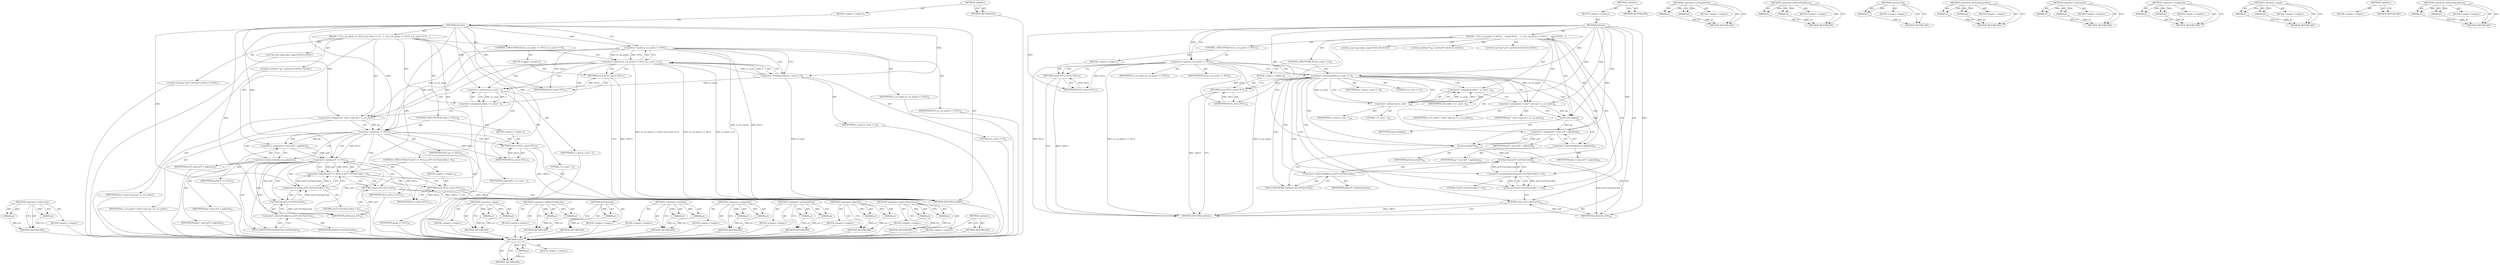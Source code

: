 digraph "&lt;operator&gt;.indirectIndexAccess" {
vulnerable_98 [label=<(METHOD,assert)>];
vulnerable_99 [label=<(PARAM,p1)>];
vulnerable_100 [label=<(BLOCK,&lt;empty&gt;,&lt;empty&gt;)>];
vulnerable_101 [label=<(METHOD_RETURN,ANY)>];
vulnerable_6 [label=<(METHOD,&lt;global&gt;)<SUB>1</SUB>>];
vulnerable_7 [label=<(BLOCK,&lt;empty&gt;,&lt;empty&gt;)<SUB>1</SUB>>];
vulnerable_8 [label=<(METHOD,GetLast)<SUB>1</SUB>>];
vulnerable_9 [label=<(BLOCK,{
  if (m_cue_points == NULL)
     return NULL;...,{
  if (m_cue_points == NULL)
     return NULL;...)<SUB>1</SUB>>];
vulnerable_10 [label=<(CONTROL_STRUCTURE,IF,if (m_cue_points == NULL))<SUB>2</SUB>>];
vulnerable_11 [label=<(&lt;operator&gt;.equals,m_cue_points == NULL)<SUB>2</SUB>>];
vulnerable_12 [label=<(IDENTIFIER,m_cue_points,m_cue_points == NULL)<SUB>2</SUB>>];
vulnerable_13 [label=<(IDENTIFIER,NULL,m_cue_points == NULL)<SUB>2</SUB>>];
vulnerable_14 [label=<(BLOCK,&lt;empty&gt;,&lt;empty&gt;)<SUB>3</SUB>>];
vulnerable_15 [label=<(RETURN,return NULL;,return NULL;)<SUB>3</SUB>>];
vulnerable_16 [label=<(IDENTIFIER,NULL,return NULL;)<SUB>3</SUB>>];
vulnerable_17 [label=<(CONTROL_STRUCTURE,IF,if (m_count &lt;= 0))<SUB>5</SUB>>];
vulnerable_18 [label=<(&lt;operator&gt;.lessEqualsThan,m_count &lt;= 0)<SUB>5</SUB>>];
vulnerable_19 [label=<(IDENTIFIER,m_count,m_count &lt;= 0)<SUB>5</SUB>>];
vulnerable_20 [label=<(LITERAL,0,m_count &lt;= 0)<SUB>5</SUB>>];
vulnerable_21 [label=<(BLOCK,&lt;empty&gt;,&lt;empty&gt;)<SUB>6</SUB>>];
vulnerable_22 [label=<(RETURN,return NULL;,return NULL;)<SUB>6</SUB>>];
vulnerable_23 [label=<(IDENTIFIER,NULL,return NULL;)<SUB>6</SUB>>];
vulnerable_24 [label="<(LOCAL,const long index: long)<SUB>20</SUB>>"];
vulnerable_25 [label=<(&lt;operator&gt;.assignment,index = m_count - 1)<SUB>20</SUB>>];
vulnerable_26 [label=<(IDENTIFIER,index,index = m_count - 1)<SUB>20</SUB>>];
vulnerable_27 [label=<(&lt;operator&gt;.subtraction,m_count - 1)<SUB>20</SUB>>];
vulnerable_28 [label=<(IDENTIFIER,m_count,m_count - 1)<SUB>20</SUB>>];
vulnerable_29 [label=<(LITERAL,1,m_count - 1)<SUB>20</SUB>>];
vulnerable_30 [label="<(LOCAL,CuePoint** pp: CuePoint**)<SUB>22</SUB>>"];
vulnerable_31 [label=<(&lt;operator&gt;.assignment,* const* const pp = m_cue_points)<SUB>22</SUB>>];
vulnerable_32 [label=<(IDENTIFIER,pp,* const* const pp = m_cue_points)<SUB>22</SUB>>];
vulnerable_33 [label=<(IDENTIFIER,m_cue_points,* const* const pp = m_cue_points)<SUB>22</SUB>>];
vulnerable_34 [label=<(assert,assert(pp))<SUB>23</SUB>>];
vulnerable_35 [label=<(IDENTIFIER,pp,assert(pp))<SUB>23</SUB>>];
vulnerable_36 [label="<(LOCAL,CuePoint* pCP: CuePoint*)<SUB>25</SUB>>"];
vulnerable_37 [label=<(&lt;operator&gt;.assignment,* const pCP = pp[index])<SUB>25</SUB>>];
vulnerable_38 [label=<(IDENTIFIER,pCP,* const pCP = pp[index])<SUB>25</SUB>>];
vulnerable_39 [label=<(&lt;operator&gt;.indirectIndexAccess,pp[index])<SUB>25</SUB>>];
vulnerable_40 [label=<(IDENTIFIER,pp,* const pCP = pp[index])<SUB>25</SUB>>];
vulnerable_41 [label=<(IDENTIFIER,index,* const pCP = pp[index])<SUB>25</SUB>>];
vulnerable_42 [label=<(assert,assert(pCP))<SUB>26</SUB>>];
vulnerable_43 [label=<(IDENTIFIER,pCP,assert(pCP))<SUB>26</SUB>>];
vulnerable_44 [label=<(assert,assert(pCP-&gt;GetTimeCode() &gt;= 0))<SUB>27</SUB>>];
vulnerable_45 [label=<(&lt;operator&gt;.greaterEqualsThan,pCP-&gt;GetTimeCode() &gt;= 0)<SUB>27</SUB>>];
vulnerable_46 [label=<(GetTimeCode,pCP-&gt;GetTimeCode())<SUB>27</SUB>>];
vulnerable_47 [label=<(&lt;operator&gt;.indirectFieldAccess,pCP-&gt;GetTimeCode)<SUB>27</SUB>>];
vulnerable_48 [label=<(IDENTIFIER,pCP,pCP-&gt;GetTimeCode())<SUB>27</SUB>>];
vulnerable_49 [label=<(FIELD_IDENTIFIER,GetTimeCode,GetTimeCode)<SUB>27</SUB>>];
vulnerable_50 [label=<(LITERAL,0,pCP-&gt;GetTimeCode() &gt;= 0)<SUB>27</SUB>>];
vulnerable_51 [label=<(RETURN,return pCP;,return pCP;)<SUB>30</SUB>>];
vulnerable_52 [label=<(IDENTIFIER,pCP,return pCP;)<SUB>30</SUB>>];
vulnerable_53 [label=<(METHOD_RETURN,CuePoint)<SUB>1</SUB>>];
vulnerable_55 [label=<(METHOD_RETURN,ANY)<SUB>1</SUB>>];
vulnerable_83 [label=<(METHOD,&lt;operator&gt;.lessEqualsThan)>];
vulnerable_84 [label=<(PARAM,p1)>];
vulnerable_85 [label=<(PARAM,p2)>];
vulnerable_86 [label=<(BLOCK,&lt;empty&gt;,&lt;empty&gt;)>];
vulnerable_87 [label=<(METHOD_RETURN,ANY)>];
vulnerable_116 [label=<(METHOD,&lt;operator&gt;.indirectFieldAccess)>];
vulnerable_117 [label=<(PARAM,p1)>];
vulnerable_118 [label=<(PARAM,p2)>];
vulnerable_119 [label=<(BLOCK,&lt;empty&gt;,&lt;empty&gt;)>];
vulnerable_120 [label=<(METHOD_RETURN,ANY)>];
vulnerable_112 [label=<(METHOD,GetTimeCode)>];
vulnerable_113 [label=<(PARAM,p1)>];
vulnerable_114 [label=<(BLOCK,&lt;empty&gt;,&lt;empty&gt;)>];
vulnerable_115 [label=<(METHOD_RETURN,ANY)>];
vulnerable_107 [label=<(METHOD,&lt;operator&gt;.greaterEqualsThan)>];
vulnerable_108 [label=<(PARAM,p1)>];
vulnerable_109 [label=<(PARAM,p2)>];
vulnerable_110 [label=<(BLOCK,&lt;empty&gt;,&lt;empty&gt;)>];
vulnerable_111 [label=<(METHOD_RETURN,ANY)>];
vulnerable_93 [label=<(METHOD,&lt;operator&gt;.subtraction)>];
vulnerable_94 [label=<(PARAM,p1)>];
vulnerable_95 [label=<(PARAM,p2)>];
vulnerable_96 [label=<(BLOCK,&lt;empty&gt;,&lt;empty&gt;)>];
vulnerable_97 [label=<(METHOD_RETURN,ANY)>];
vulnerable_88 [label=<(METHOD,&lt;operator&gt;.assignment)>];
vulnerable_89 [label=<(PARAM,p1)>];
vulnerable_90 [label=<(PARAM,p2)>];
vulnerable_91 [label=<(BLOCK,&lt;empty&gt;,&lt;empty&gt;)>];
vulnerable_92 [label=<(METHOD_RETURN,ANY)>];
vulnerable_78 [label=<(METHOD,&lt;operator&gt;.equals)>];
vulnerable_79 [label=<(PARAM,p1)>];
vulnerable_80 [label=<(PARAM,p2)>];
vulnerable_81 [label=<(BLOCK,&lt;empty&gt;,&lt;empty&gt;)>];
vulnerable_82 [label=<(METHOD_RETURN,ANY)>];
vulnerable_72 [label=<(METHOD,&lt;global&gt;)<SUB>1</SUB>>];
vulnerable_73 [label=<(BLOCK,&lt;empty&gt;,&lt;empty&gt;)>];
vulnerable_74 [label=<(METHOD_RETURN,ANY)>];
vulnerable_102 [label=<(METHOD,&lt;operator&gt;.indirectIndexAccess)>];
vulnerable_103 [label=<(PARAM,p1)>];
vulnerable_104 [label=<(PARAM,p2)>];
vulnerable_105 [label=<(BLOCK,&lt;empty&gt;,&lt;empty&gt;)>];
vulnerable_106 [label=<(METHOD_RETURN,ANY)>];
fixed_105 [label=<(METHOD,&lt;operator&gt;.subtraction)>];
fixed_106 [label=<(PARAM,p1)>];
fixed_107 [label=<(PARAM,p2)>];
fixed_108 [label=<(BLOCK,&lt;empty&gt;,&lt;empty&gt;)>];
fixed_109 [label=<(METHOD_RETURN,ANY)>];
fixed_6 [label=<(METHOD,&lt;global&gt;)<SUB>1</SUB>>];
fixed_7 [label=<(BLOCK,&lt;empty&gt;,&lt;empty&gt;)<SUB>1</SUB>>];
fixed_8 [label=<(METHOD,GetLast)<SUB>1</SUB>>];
fixed_9 [label=<(BLOCK,{
  if (m_cue_points == NULL || m_count &lt;= 0)
 ...,{
  if (m_cue_points == NULL || m_count &lt;= 0)
 ...)<SUB>1</SUB>>];
fixed_10 [label=<(CONTROL_STRUCTURE,IF,if (m_cue_points == NULL || m_count &lt;= 0))<SUB>2</SUB>>];
fixed_11 [label=<(&lt;operator&gt;.logicalOr,m_cue_points == NULL || m_count &lt;= 0)<SUB>2</SUB>>];
fixed_12 [label=<(&lt;operator&gt;.equals,m_cue_points == NULL)<SUB>2</SUB>>];
fixed_13 [label=<(IDENTIFIER,m_cue_points,m_cue_points == NULL)<SUB>2</SUB>>];
fixed_14 [label=<(IDENTIFIER,NULL,m_cue_points == NULL)<SUB>2</SUB>>];
fixed_15 [label=<(&lt;operator&gt;.lessEqualsThan,m_count &lt;= 0)<SUB>2</SUB>>];
fixed_16 [label=<(IDENTIFIER,m_count,m_count &lt;= 0)<SUB>2</SUB>>];
fixed_17 [label=<(LITERAL,0,m_count &lt;= 0)<SUB>2</SUB>>];
fixed_18 [label=<(BLOCK,&lt;empty&gt;,&lt;empty&gt;)<SUB>3</SUB>>];
fixed_19 [label=<(RETURN,return NULL;,return NULL;)<SUB>3</SUB>>];
fixed_20 [label=<(IDENTIFIER,NULL,return NULL;)<SUB>3</SUB>>];
fixed_21 [label="<(LOCAL,const long index: long)<SUB>5</SUB>>"];
fixed_22 [label=<(&lt;operator&gt;.assignment,index = m_count - 1)<SUB>5</SUB>>];
fixed_23 [label=<(IDENTIFIER,index,index = m_count - 1)<SUB>5</SUB>>];
fixed_24 [label=<(&lt;operator&gt;.subtraction,m_count - 1)<SUB>5</SUB>>];
fixed_25 [label=<(IDENTIFIER,m_count,m_count - 1)<SUB>5</SUB>>];
fixed_26 [label=<(LITERAL,1,m_count - 1)<SUB>5</SUB>>];
fixed_27 [label="<(LOCAL,CuePoint** pp: CuePoint**)<SUB>7</SUB>>"];
fixed_28 [label=<(&lt;operator&gt;.assignment,* const* const pp = m_cue_points)<SUB>7</SUB>>];
fixed_29 [label=<(IDENTIFIER,pp,* const* const pp = m_cue_points)<SUB>7</SUB>>];
fixed_30 [label=<(IDENTIFIER,m_cue_points,* const* const pp = m_cue_points)<SUB>7</SUB>>];
fixed_31 [label=<(CONTROL_STRUCTURE,IF,if (pp == NULL))<SUB>8</SUB>>];
fixed_32 [label=<(&lt;operator&gt;.equals,pp == NULL)<SUB>8</SUB>>];
fixed_33 [label=<(IDENTIFIER,pp,pp == NULL)<SUB>8</SUB>>];
fixed_34 [label=<(IDENTIFIER,NULL,pp == NULL)<SUB>8</SUB>>];
fixed_35 [label=<(BLOCK,&lt;empty&gt;,&lt;empty&gt;)<SUB>9</SUB>>];
fixed_36 [label=<(RETURN,return NULL;,return NULL;)<SUB>9</SUB>>];
fixed_37 [label=<(IDENTIFIER,NULL,return NULL;)<SUB>9</SUB>>];
fixed_38 [label="<(LOCAL,CuePoint* pCP: CuePoint*)<SUB>11</SUB>>"];
fixed_39 [label=<(&lt;operator&gt;.assignment,* const pCP = pp[index])<SUB>11</SUB>>];
fixed_40 [label=<(IDENTIFIER,pCP,* const pCP = pp[index])<SUB>11</SUB>>];
fixed_41 [label=<(&lt;operator&gt;.indirectIndexAccess,pp[index])<SUB>11</SUB>>];
fixed_42 [label=<(IDENTIFIER,pp,* const pCP = pp[index])<SUB>11</SUB>>];
fixed_43 [label=<(IDENTIFIER,index,* const pCP = pp[index])<SUB>11</SUB>>];
fixed_44 [label=<(CONTROL_STRUCTURE,IF,if (pCP == NULL || pCP-&gt;GetTimeCode() &lt; 0))<SUB>12</SUB>>];
fixed_45 [label=<(&lt;operator&gt;.logicalOr,pCP == NULL || pCP-&gt;GetTimeCode() &lt; 0)<SUB>12</SUB>>];
fixed_46 [label=<(&lt;operator&gt;.equals,pCP == NULL)<SUB>12</SUB>>];
fixed_47 [label=<(IDENTIFIER,pCP,pCP == NULL)<SUB>12</SUB>>];
fixed_48 [label=<(IDENTIFIER,NULL,pCP == NULL)<SUB>12</SUB>>];
fixed_49 [label=<(&lt;operator&gt;.lessThan,pCP-&gt;GetTimeCode() &lt; 0)<SUB>12</SUB>>];
fixed_50 [label=<(GetTimeCode,pCP-&gt;GetTimeCode())<SUB>12</SUB>>];
fixed_51 [label=<(&lt;operator&gt;.indirectFieldAccess,pCP-&gt;GetTimeCode)<SUB>12</SUB>>];
fixed_52 [label=<(IDENTIFIER,pCP,pCP-&gt;GetTimeCode())<SUB>12</SUB>>];
fixed_53 [label=<(FIELD_IDENTIFIER,GetTimeCode,GetTimeCode)<SUB>12</SUB>>];
fixed_54 [label=<(LITERAL,0,pCP-&gt;GetTimeCode() &lt; 0)<SUB>12</SUB>>];
fixed_55 [label=<(BLOCK,&lt;empty&gt;,&lt;empty&gt;)<SUB>13</SUB>>];
fixed_56 [label=<(RETURN,return NULL;,return NULL;)<SUB>13</SUB>>];
fixed_57 [label=<(IDENTIFIER,NULL,return NULL;)<SUB>13</SUB>>];
fixed_58 [label=<(RETURN,return pCP;,return pCP;)<SUB>15</SUB>>];
fixed_59 [label=<(IDENTIFIER,pCP,return pCP;)<SUB>15</SUB>>];
fixed_60 [label=<(METHOD_RETURN,CuePoint)<SUB>1</SUB>>];
fixed_62 [label=<(METHOD_RETURN,ANY)<SUB>1</SUB>>];
fixed_90 [label=<(METHOD,&lt;operator&gt;.equals)>];
fixed_91 [label=<(PARAM,p1)>];
fixed_92 [label=<(PARAM,p2)>];
fixed_93 [label=<(BLOCK,&lt;empty&gt;,&lt;empty&gt;)>];
fixed_94 [label=<(METHOD_RETURN,ANY)>];
fixed_124 [label=<(METHOD,&lt;operator&gt;.indirectFieldAccess)>];
fixed_125 [label=<(PARAM,p1)>];
fixed_126 [label=<(PARAM,p2)>];
fixed_127 [label=<(BLOCK,&lt;empty&gt;,&lt;empty&gt;)>];
fixed_128 [label=<(METHOD_RETURN,ANY)>];
fixed_120 [label=<(METHOD,GetTimeCode)>];
fixed_121 [label=<(PARAM,p1)>];
fixed_122 [label=<(BLOCK,&lt;empty&gt;,&lt;empty&gt;)>];
fixed_123 [label=<(METHOD_RETURN,ANY)>];
fixed_115 [label=<(METHOD,&lt;operator&gt;.lessThan)>];
fixed_116 [label=<(PARAM,p1)>];
fixed_117 [label=<(PARAM,p2)>];
fixed_118 [label=<(BLOCK,&lt;empty&gt;,&lt;empty&gt;)>];
fixed_119 [label=<(METHOD_RETURN,ANY)>];
fixed_100 [label=<(METHOD,&lt;operator&gt;.assignment)>];
fixed_101 [label=<(PARAM,p1)>];
fixed_102 [label=<(PARAM,p2)>];
fixed_103 [label=<(BLOCK,&lt;empty&gt;,&lt;empty&gt;)>];
fixed_104 [label=<(METHOD_RETURN,ANY)>];
fixed_95 [label=<(METHOD,&lt;operator&gt;.lessEqualsThan)>];
fixed_96 [label=<(PARAM,p1)>];
fixed_97 [label=<(PARAM,p2)>];
fixed_98 [label=<(BLOCK,&lt;empty&gt;,&lt;empty&gt;)>];
fixed_99 [label=<(METHOD_RETURN,ANY)>];
fixed_85 [label=<(METHOD,&lt;operator&gt;.logicalOr)>];
fixed_86 [label=<(PARAM,p1)>];
fixed_87 [label=<(PARAM,p2)>];
fixed_88 [label=<(BLOCK,&lt;empty&gt;,&lt;empty&gt;)>];
fixed_89 [label=<(METHOD_RETURN,ANY)>];
fixed_79 [label=<(METHOD,&lt;global&gt;)<SUB>1</SUB>>];
fixed_80 [label=<(BLOCK,&lt;empty&gt;,&lt;empty&gt;)>];
fixed_81 [label=<(METHOD_RETURN,ANY)>];
fixed_110 [label=<(METHOD,&lt;operator&gt;.indirectIndexAccess)>];
fixed_111 [label=<(PARAM,p1)>];
fixed_112 [label=<(PARAM,p2)>];
fixed_113 [label=<(BLOCK,&lt;empty&gt;,&lt;empty&gt;)>];
fixed_114 [label=<(METHOD_RETURN,ANY)>];
vulnerable_98 -> vulnerable_99  [key=0, label="AST: "];
vulnerable_98 -> vulnerable_99  [key=1, label="DDG: "];
vulnerable_98 -> vulnerable_100  [key=0, label="AST: "];
vulnerable_98 -> vulnerable_101  [key=0, label="AST: "];
vulnerable_98 -> vulnerable_101  [key=1, label="CFG: "];
vulnerable_99 -> vulnerable_101  [key=0, label="DDG: p1"];
vulnerable_6 -> vulnerable_7  [key=0, label="AST: "];
vulnerable_6 -> vulnerable_55  [key=0, label="AST: "];
vulnerable_6 -> vulnerable_55  [key=1, label="CFG: "];
vulnerable_7 -> vulnerable_8  [key=0, label="AST: "];
vulnerable_8 -> vulnerable_9  [key=0, label="AST: "];
vulnerable_8 -> vulnerable_53  [key=0, label="AST: "];
vulnerable_8 -> vulnerable_11  [key=0, label="CFG: "];
vulnerable_8 -> vulnerable_11  [key=1, label="DDG: "];
vulnerable_8 -> vulnerable_31  [key=0, label="DDG: "];
vulnerable_8 -> vulnerable_34  [key=0, label="DDG: "];
vulnerable_8 -> vulnerable_42  [key=0, label="DDG: "];
vulnerable_8 -> vulnerable_52  [key=0, label="DDG: "];
vulnerable_8 -> vulnerable_18  [key=0, label="DDG: "];
vulnerable_8 -> vulnerable_27  [key=0, label="DDG: "];
vulnerable_8 -> vulnerable_45  [key=0, label="DDG: "];
vulnerable_8 -> vulnerable_16  [key=0, label="DDG: "];
vulnerable_8 -> vulnerable_23  [key=0, label="DDG: "];
vulnerable_9 -> vulnerable_10  [key=0, label="AST: "];
vulnerable_9 -> vulnerable_17  [key=0, label="AST: "];
vulnerable_9 -> vulnerable_24  [key=0, label="AST: "];
vulnerable_9 -> vulnerable_25  [key=0, label="AST: "];
vulnerable_9 -> vulnerable_30  [key=0, label="AST: "];
vulnerable_9 -> vulnerable_31  [key=0, label="AST: "];
vulnerable_9 -> vulnerable_34  [key=0, label="AST: "];
vulnerable_9 -> vulnerable_36  [key=0, label="AST: "];
vulnerable_9 -> vulnerable_37  [key=0, label="AST: "];
vulnerable_9 -> vulnerable_42  [key=0, label="AST: "];
vulnerable_9 -> vulnerable_44  [key=0, label="AST: "];
vulnerable_9 -> vulnerable_51  [key=0, label="AST: "];
vulnerable_10 -> vulnerable_11  [key=0, label="AST: "];
vulnerable_10 -> vulnerable_14  [key=0, label="AST: "];
vulnerable_11 -> vulnerable_12  [key=0, label="AST: "];
vulnerable_11 -> vulnerable_13  [key=0, label="AST: "];
vulnerable_11 -> vulnerable_15  [key=0, label="CFG: "];
vulnerable_11 -> vulnerable_15  [key=1, label="CDG: "];
vulnerable_11 -> vulnerable_18  [key=0, label="CFG: "];
vulnerable_11 -> vulnerable_18  [key=1, label="CDG: "];
vulnerable_11 -> vulnerable_53  [key=0, label="DDG: m_cue_points"];
vulnerable_11 -> vulnerable_53  [key=1, label="DDG: NULL"];
vulnerable_11 -> vulnerable_53  [key=2, label="DDG: m_cue_points == NULL"];
vulnerable_11 -> vulnerable_31  [key=0, label="DDG: m_cue_points"];
vulnerable_11 -> vulnerable_16  [key=0, label="DDG: NULL"];
vulnerable_11 -> vulnerable_23  [key=0, label="DDG: NULL"];
vulnerable_14 -> vulnerable_15  [key=0, label="AST: "];
vulnerable_15 -> vulnerable_16  [key=0, label="AST: "];
vulnerable_15 -> vulnerable_53  [key=0, label="CFG: "];
vulnerable_15 -> vulnerable_53  [key=1, label="DDG: &lt;RET&gt;"];
vulnerable_16 -> vulnerable_15  [key=0, label="DDG: NULL"];
vulnerable_17 -> vulnerable_18  [key=0, label="AST: "];
vulnerable_17 -> vulnerable_21  [key=0, label="AST: "];
vulnerable_18 -> vulnerable_19  [key=0, label="AST: "];
vulnerable_18 -> vulnerable_20  [key=0, label="AST: "];
vulnerable_18 -> vulnerable_22  [key=0, label="CFG: "];
vulnerable_18 -> vulnerable_22  [key=1, label="CDG: "];
vulnerable_18 -> vulnerable_27  [key=0, label="CFG: "];
vulnerable_18 -> vulnerable_27  [key=1, label="DDG: m_count"];
vulnerable_18 -> vulnerable_27  [key=2, label="CDG: "];
vulnerable_18 -> vulnerable_47  [key=0, label="CDG: "];
vulnerable_18 -> vulnerable_34  [key=0, label="CDG: "];
vulnerable_18 -> vulnerable_49  [key=0, label="CDG: "];
vulnerable_18 -> vulnerable_42  [key=0, label="CDG: "];
vulnerable_18 -> vulnerable_51  [key=0, label="CDG: "];
vulnerable_18 -> vulnerable_37  [key=0, label="CDG: "];
vulnerable_18 -> vulnerable_46  [key=0, label="CDG: "];
vulnerable_18 -> vulnerable_25  [key=0, label="CDG: "];
vulnerable_18 -> vulnerable_45  [key=0, label="CDG: "];
vulnerable_18 -> vulnerable_44  [key=0, label="CDG: "];
vulnerable_18 -> vulnerable_39  [key=0, label="CDG: "];
vulnerable_18 -> vulnerable_31  [key=0, label="CDG: "];
vulnerable_21 -> vulnerable_22  [key=0, label="AST: "];
vulnerable_22 -> vulnerable_23  [key=0, label="AST: "];
vulnerable_22 -> vulnerable_53  [key=0, label="CFG: "];
vulnerable_22 -> vulnerable_53  [key=1, label="DDG: &lt;RET&gt;"];
vulnerable_23 -> vulnerable_22  [key=0, label="DDG: NULL"];
vulnerable_25 -> vulnerable_26  [key=0, label="AST: "];
vulnerable_25 -> vulnerable_27  [key=0, label="AST: "];
vulnerable_25 -> vulnerable_31  [key=0, label="CFG: "];
vulnerable_27 -> vulnerable_28  [key=0, label="AST: "];
vulnerable_27 -> vulnerable_29  [key=0, label="AST: "];
vulnerable_27 -> vulnerable_25  [key=0, label="CFG: "];
vulnerable_27 -> vulnerable_25  [key=1, label="DDG: m_count"];
vulnerable_27 -> vulnerable_25  [key=2, label="DDG: 1"];
vulnerable_31 -> vulnerable_32  [key=0, label="AST: "];
vulnerable_31 -> vulnerable_33  [key=0, label="AST: "];
vulnerable_31 -> vulnerable_34  [key=0, label="CFG: "];
vulnerable_31 -> vulnerable_34  [key=1, label="DDG: pp"];
vulnerable_34 -> vulnerable_35  [key=0, label="AST: "];
vulnerable_34 -> vulnerable_39  [key=0, label="CFG: "];
vulnerable_34 -> vulnerable_37  [key=0, label="DDG: pp"];
vulnerable_37 -> vulnerable_38  [key=0, label="AST: "];
vulnerable_37 -> vulnerable_39  [key=0, label="AST: "];
vulnerable_37 -> vulnerable_42  [key=0, label="CFG: "];
vulnerable_37 -> vulnerable_42  [key=1, label="DDG: pCP"];
vulnerable_39 -> vulnerable_40  [key=0, label="AST: "];
vulnerable_39 -> vulnerable_41  [key=0, label="AST: "];
vulnerable_39 -> vulnerable_37  [key=0, label="CFG: "];
vulnerable_42 -> vulnerable_43  [key=0, label="AST: "];
vulnerable_42 -> vulnerable_49  [key=0, label="CFG: "];
vulnerable_42 -> vulnerable_52  [key=0, label="DDG: pCP"];
vulnerable_42 -> vulnerable_46  [key=0, label="DDG: pCP"];
vulnerable_44 -> vulnerable_45  [key=0, label="AST: "];
vulnerable_44 -> vulnerable_51  [key=0, label="CFG: "];
vulnerable_45 -> vulnerable_46  [key=0, label="AST: "];
vulnerable_45 -> vulnerable_50  [key=0, label="AST: "];
vulnerable_45 -> vulnerable_44  [key=0, label="CFG: "];
vulnerable_45 -> vulnerable_44  [key=1, label="DDG: pCP-&gt;GetTimeCode()"];
vulnerable_45 -> vulnerable_44  [key=2, label="DDG: 0"];
vulnerable_46 -> vulnerable_47  [key=0, label="AST: "];
vulnerable_46 -> vulnerable_45  [key=0, label="CFG: "];
vulnerable_46 -> vulnerable_45  [key=1, label="DDG: pCP-&gt;GetTimeCode"];
vulnerable_46 -> vulnerable_52  [key=0, label="DDG: pCP-&gt;GetTimeCode"];
vulnerable_47 -> vulnerable_48  [key=0, label="AST: "];
vulnerable_47 -> vulnerable_49  [key=0, label="AST: "];
vulnerable_47 -> vulnerable_46  [key=0, label="CFG: "];
vulnerable_49 -> vulnerable_47  [key=0, label="CFG: "];
vulnerable_51 -> vulnerable_52  [key=0, label="AST: "];
vulnerable_51 -> vulnerable_53  [key=0, label="CFG: "];
vulnerable_51 -> vulnerable_53  [key=1, label="DDG: &lt;RET&gt;"];
vulnerable_52 -> vulnerable_51  [key=0, label="DDG: pCP"];
vulnerable_83 -> vulnerable_84  [key=0, label="AST: "];
vulnerable_83 -> vulnerable_84  [key=1, label="DDG: "];
vulnerable_83 -> vulnerable_86  [key=0, label="AST: "];
vulnerable_83 -> vulnerable_85  [key=0, label="AST: "];
vulnerable_83 -> vulnerable_85  [key=1, label="DDG: "];
vulnerable_83 -> vulnerable_87  [key=0, label="AST: "];
vulnerable_83 -> vulnerable_87  [key=1, label="CFG: "];
vulnerable_84 -> vulnerable_87  [key=0, label="DDG: p1"];
vulnerable_85 -> vulnerable_87  [key=0, label="DDG: p2"];
vulnerable_116 -> vulnerable_117  [key=0, label="AST: "];
vulnerable_116 -> vulnerable_117  [key=1, label="DDG: "];
vulnerable_116 -> vulnerable_119  [key=0, label="AST: "];
vulnerable_116 -> vulnerable_118  [key=0, label="AST: "];
vulnerable_116 -> vulnerable_118  [key=1, label="DDG: "];
vulnerable_116 -> vulnerable_120  [key=0, label="AST: "];
vulnerable_116 -> vulnerable_120  [key=1, label="CFG: "];
vulnerable_117 -> vulnerable_120  [key=0, label="DDG: p1"];
vulnerable_118 -> vulnerable_120  [key=0, label="DDG: p2"];
vulnerable_112 -> vulnerable_113  [key=0, label="AST: "];
vulnerable_112 -> vulnerable_113  [key=1, label="DDG: "];
vulnerable_112 -> vulnerable_114  [key=0, label="AST: "];
vulnerable_112 -> vulnerable_115  [key=0, label="AST: "];
vulnerable_112 -> vulnerable_115  [key=1, label="CFG: "];
vulnerable_113 -> vulnerable_115  [key=0, label="DDG: p1"];
vulnerable_107 -> vulnerable_108  [key=0, label="AST: "];
vulnerable_107 -> vulnerable_108  [key=1, label="DDG: "];
vulnerable_107 -> vulnerable_110  [key=0, label="AST: "];
vulnerable_107 -> vulnerable_109  [key=0, label="AST: "];
vulnerable_107 -> vulnerable_109  [key=1, label="DDG: "];
vulnerable_107 -> vulnerable_111  [key=0, label="AST: "];
vulnerable_107 -> vulnerable_111  [key=1, label="CFG: "];
vulnerable_108 -> vulnerable_111  [key=0, label="DDG: p1"];
vulnerable_109 -> vulnerable_111  [key=0, label="DDG: p2"];
vulnerable_93 -> vulnerable_94  [key=0, label="AST: "];
vulnerable_93 -> vulnerable_94  [key=1, label="DDG: "];
vulnerable_93 -> vulnerable_96  [key=0, label="AST: "];
vulnerable_93 -> vulnerable_95  [key=0, label="AST: "];
vulnerable_93 -> vulnerable_95  [key=1, label="DDG: "];
vulnerable_93 -> vulnerable_97  [key=0, label="AST: "];
vulnerable_93 -> vulnerable_97  [key=1, label="CFG: "];
vulnerable_94 -> vulnerable_97  [key=0, label="DDG: p1"];
vulnerable_95 -> vulnerable_97  [key=0, label="DDG: p2"];
vulnerable_88 -> vulnerable_89  [key=0, label="AST: "];
vulnerable_88 -> vulnerable_89  [key=1, label="DDG: "];
vulnerable_88 -> vulnerable_91  [key=0, label="AST: "];
vulnerable_88 -> vulnerable_90  [key=0, label="AST: "];
vulnerable_88 -> vulnerable_90  [key=1, label="DDG: "];
vulnerable_88 -> vulnerable_92  [key=0, label="AST: "];
vulnerable_88 -> vulnerable_92  [key=1, label="CFG: "];
vulnerable_89 -> vulnerable_92  [key=0, label="DDG: p1"];
vulnerable_90 -> vulnerable_92  [key=0, label="DDG: p2"];
vulnerable_78 -> vulnerable_79  [key=0, label="AST: "];
vulnerable_78 -> vulnerable_79  [key=1, label="DDG: "];
vulnerable_78 -> vulnerable_81  [key=0, label="AST: "];
vulnerable_78 -> vulnerable_80  [key=0, label="AST: "];
vulnerable_78 -> vulnerable_80  [key=1, label="DDG: "];
vulnerable_78 -> vulnerable_82  [key=0, label="AST: "];
vulnerable_78 -> vulnerable_82  [key=1, label="CFG: "];
vulnerable_79 -> vulnerable_82  [key=0, label="DDG: p1"];
vulnerable_80 -> vulnerable_82  [key=0, label="DDG: p2"];
vulnerable_72 -> vulnerable_73  [key=0, label="AST: "];
vulnerable_72 -> vulnerable_74  [key=0, label="AST: "];
vulnerable_72 -> vulnerable_74  [key=1, label="CFG: "];
vulnerable_102 -> vulnerable_103  [key=0, label="AST: "];
vulnerable_102 -> vulnerable_103  [key=1, label="DDG: "];
vulnerable_102 -> vulnerable_105  [key=0, label="AST: "];
vulnerable_102 -> vulnerable_104  [key=0, label="AST: "];
vulnerable_102 -> vulnerable_104  [key=1, label="DDG: "];
vulnerable_102 -> vulnerable_106  [key=0, label="AST: "];
vulnerable_102 -> vulnerable_106  [key=1, label="CFG: "];
vulnerable_103 -> vulnerable_106  [key=0, label="DDG: p1"];
vulnerable_104 -> vulnerable_106  [key=0, label="DDG: p2"];
fixed_105 -> fixed_106  [key=0, label="AST: "];
fixed_105 -> fixed_106  [key=1, label="DDG: "];
fixed_105 -> fixed_108  [key=0, label="AST: "];
fixed_105 -> fixed_107  [key=0, label="AST: "];
fixed_105 -> fixed_107  [key=1, label="DDG: "];
fixed_105 -> fixed_109  [key=0, label="AST: "];
fixed_105 -> fixed_109  [key=1, label="CFG: "];
fixed_106 -> fixed_109  [key=0, label="DDG: p1"];
fixed_107 -> fixed_109  [key=0, label="DDG: p2"];
fixed_108 -> vulnerable_98  [key=0];
fixed_109 -> vulnerable_98  [key=0];
fixed_6 -> fixed_7  [key=0, label="AST: "];
fixed_6 -> fixed_62  [key=0, label="AST: "];
fixed_6 -> fixed_62  [key=1, label="CFG: "];
fixed_7 -> fixed_8  [key=0, label="AST: "];
fixed_8 -> fixed_9  [key=0, label="AST: "];
fixed_8 -> fixed_60  [key=0, label="AST: "];
fixed_8 -> fixed_12  [key=0, label="CFG: "];
fixed_8 -> fixed_12  [key=1, label="DDG: "];
fixed_8 -> fixed_28  [key=0, label="DDG: "];
fixed_8 -> fixed_59  [key=0, label="DDG: "];
fixed_8 -> fixed_24  [key=0, label="DDG: "];
fixed_8 -> fixed_32  [key=0, label="DDG: "];
fixed_8 -> fixed_15  [key=0, label="DDG: "];
fixed_8 -> fixed_20  [key=0, label="DDG: "];
fixed_8 -> fixed_37  [key=0, label="DDG: "];
fixed_8 -> fixed_46  [key=0, label="DDG: "];
fixed_8 -> fixed_49  [key=0, label="DDG: "];
fixed_8 -> fixed_57  [key=0, label="DDG: "];
fixed_9 -> fixed_10  [key=0, label="AST: "];
fixed_9 -> fixed_21  [key=0, label="AST: "];
fixed_9 -> fixed_22  [key=0, label="AST: "];
fixed_9 -> fixed_27  [key=0, label="AST: "];
fixed_9 -> fixed_28  [key=0, label="AST: "];
fixed_9 -> fixed_31  [key=0, label="AST: "];
fixed_9 -> fixed_38  [key=0, label="AST: "];
fixed_9 -> fixed_39  [key=0, label="AST: "];
fixed_9 -> fixed_44  [key=0, label="AST: "];
fixed_9 -> fixed_58  [key=0, label="AST: "];
fixed_10 -> fixed_11  [key=0, label="AST: "];
fixed_10 -> fixed_18  [key=0, label="AST: "];
fixed_11 -> fixed_12  [key=0, label="AST: "];
fixed_11 -> fixed_15  [key=0, label="AST: "];
fixed_11 -> fixed_19  [key=0, label="CFG: "];
fixed_11 -> fixed_19  [key=1, label="CDG: "];
fixed_11 -> fixed_24  [key=0, label="CFG: "];
fixed_11 -> fixed_24  [key=1, label="CDG: "];
fixed_11 -> fixed_60  [key=0, label="DDG: m_cue_points == NULL"];
fixed_11 -> fixed_60  [key=1, label="DDG: m_count &lt;= 0"];
fixed_11 -> fixed_60  [key=2, label="DDG: m_cue_points == NULL || m_count &lt;= 0"];
fixed_11 -> fixed_32  [key=0, label="CDG: "];
fixed_11 -> fixed_28  [key=0, label="CDG: "];
fixed_11 -> fixed_22  [key=0, label="CDG: "];
fixed_12 -> fixed_13  [key=0, label="AST: "];
fixed_12 -> fixed_14  [key=0, label="AST: "];
fixed_12 -> fixed_11  [key=0, label="CFG: "];
fixed_12 -> fixed_11  [key=1, label="DDG: m_cue_points"];
fixed_12 -> fixed_11  [key=2, label="DDG: NULL"];
fixed_12 -> fixed_15  [key=0, label="CFG: "];
fixed_12 -> fixed_15  [key=1, label="CDG: "];
fixed_12 -> fixed_60  [key=0, label="DDG: m_cue_points"];
fixed_12 -> fixed_60  [key=1, label="DDG: NULL"];
fixed_12 -> fixed_28  [key=0, label="DDG: m_cue_points"];
fixed_12 -> fixed_32  [key=0, label="DDG: NULL"];
fixed_12 -> fixed_20  [key=0, label="DDG: NULL"];
fixed_13 -> vulnerable_98  [key=0];
fixed_14 -> vulnerable_98  [key=0];
fixed_15 -> fixed_16  [key=0, label="AST: "];
fixed_15 -> fixed_17  [key=0, label="AST: "];
fixed_15 -> fixed_11  [key=0, label="CFG: "];
fixed_15 -> fixed_11  [key=1, label="DDG: m_count"];
fixed_15 -> fixed_11  [key=2, label="DDG: 0"];
fixed_15 -> fixed_60  [key=0, label="DDG: m_count"];
fixed_15 -> fixed_24  [key=0, label="DDG: m_count"];
fixed_16 -> vulnerable_98  [key=0];
fixed_17 -> vulnerable_98  [key=0];
fixed_18 -> fixed_19  [key=0, label="AST: "];
fixed_19 -> fixed_20  [key=0, label="AST: "];
fixed_19 -> fixed_60  [key=0, label="CFG: "];
fixed_19 -> fixed_60  [key=1, label="DDG: &lt;RET&gt;"];
fixed_20 -> fixed_19  [key=0, label="DDG: NULL"];
fixed_21 -> vulnerable_98  [key=0];
fixed_22 -> fixed_23  [key=0, label="AST: "];
fixed_22 -> fixed_24  [key=0, label="AST: "];
fixed_22 -> fixed_28  [key=0, label="CFG: "];
fixed_23 -> vulnerable_98  [key=0];
fixed_24 -> fixed_25  [key=0, label="AST: "];
fixed_24 -> fixed_26  [key=0, label="AST: "];
fixed_24 -> fixed_22  [key=0, label="CFG: "];
fixed_24 -> fixed_22  [key=1, label="DDG: m_count"];
fixed_24 -> fixed_22  [key=2, label="DDG: 1"];
fixed_25 -> vulnerable_98  [key=0];
fixed_26 -> vulnerable_98  [key=0];
fixed_27 -> vulnerable_98  [key=0];
fixed_28 -> fixed_29  [key=0, label="AST: "];
fixed_28 -> fixed_30  [key=0, label="AST: "];
fixed_28 -> fixed_32  [key=0, label="CFG: "];
fixed_28 -> fixed_32  [key=1, label="DDG: pp"];
fixed_29 -> vulnerable_98  [key=0];
fixed_30 -> vulnerable_98  [key=0];
fixed_31 -> fixed_32  [key=0, label="AST: "];
fixed_31 -> fixed_35  [key=0, label="AST: "];
fixed_32 -> fixed_33  [key=0, label="AST: "];
fixed_32 -> fixed_34  [key=0, label="AST: "];
fixed_32 -> fixed_36  [key=0, label="CFG: "];
fixed_32 -> fixed_36  [key=1, label="CDG: "];
fixed_32 -> fixed_41  [key=0, label="CFG: "];
fixed_32 -> fixed_41  [key=1, label="CDG: "];
fixed_32 -> fixed_39  [key=0, label="DDG: pp"];
fixed_32 -> fixed_39  [key=1, label="CDG: "];
fixed_32 -> fixed_37  [key=0, label="DDG: NULL"];
fixed_32 -> fixed_46  [key=0, label="DDG: NULL"];
fixed_32 -> fixed_46  [key=1, label="CDG: "];
fixed_32 -> fixed_45  [key=0, label="CDG: "];
fixed_33 -> vulnerable_98  [key=0];
fixed_34 -> vulnerable_98  [key=0];
fixed_35 -> fixed_36  [key=0, label="AST: "];
fixed_36 -> fixed_37  [key=0, label="AST: "];
fixed_36 -> fixed_60  [key=0, label="CFG: "];
fixed_36 -> fixed_60  [key=1, label="DDG: &lt;RET&gt;"];
fixed_37 -> fixed_36  [key=0, label="DDG: NULL"];
fixed_38 -> vulnerable_98  [key=0];
fixed_39 -> fixed_40  [key=0, label="AST: "];
fixed_39 -> fixed_41  [key=0, label="AST: "];
fixed_39 -> fixed_46  [key=0, label="CFG: "];
fixed_39 -> fixed_46  [key=1, label="DDG: pCP"];
fixed_40 -> vulnerable_98  [key=0];
fixed_41 -> fixed_42  [key=0, label="AST: "];
fixed_41 -> fixed_43  [key=0, label="AST: "];
fixed_41 -> fixed_39  [key=0, label="CFG: "];
fixed_42 -> vulnerable_98  [key=0];
fixed_43 -> vulnerable_98  [key=0];
fixed_44 -> fixed_45  [key=0, label="AST: "];
fixed_44 -> fixed_55  [key=0, label="AST: "];
fixed_45 -> fixed_46  [key=0, label="AST: "];
fixed_45 -> fixed_49  [key=0, label="AST: "];
fixed_45 -> fixed_56  [key=0, label="CFG: "];
fixed_45 -> fixed_56  [key=1, label="CDG: "];
fixed_45 -> fixed_58  [key=0, label="CFG: "];
fixed_45 -> fixed_58  [key=1, label="CDG: "];
fixed_46 -> fixed_47  [key=0, label="AST: "];
fixed_46 -> fixed_48  [key=0, label="AST: "];
fixed_46 -> fixed_45  [key=0, label="CFG: "];
fixed_46 -> fixed_45  [key=1, label="DDG: pCP"];
fixed_46 -> fixed_45  [key=2, label="DDG: NULL"];
fixed_46 -> fixed_53  [key=0, label="CFG: "];
fixed_46 -> fixed_53  [key=1, label="CDG: "];
fixed_46 -> fixed_59  [key=0, label="DDG: pCP"];
fixed_46 -> fixed_57  [key=0, label="DDG: NULL"];
fixed_46 -> fixed_50  [key=0, label="DDG: pCP"];
fixed_46 -> fixed_50  [key=1, label="CDG: "];
fixed_46 -> fixed_49  [key=0, label="CDG: "];
fixed_46 -> fixed_51  [key=0, label="CDG: "];
fixed_47 -> vulnerable_98  [key=0];
fixed_48 -> vulnerable_98  [key=0];
fixed_49 -> fixed_50  [key=0, label="AST: "];
fixed_49 -> fixed_54  [key=0, label="AST: "];
fixed_49 -> fixed_45  [key=0, label="CFG: "];
fixed_49 -> fixed_45  [key=1, label="DDG: pCP-&gt;GetTimeCode()"];
fixed_49 -> fixed_45  [key=2, label="DDG: 0"];
fixed_50 -> fixed_51  [key=0, label="AST: "];
fixed_50 -> fixed_49  [key=0, label="CFG: "];
fixed_50 -> fixed_49  [key=1, label="DDG: pCP-&gt;GetTimeCode"];
fixed_50 -> fixed_59  [key=0, label="DDG: pCP-&gt;GetTimeCode"];
fixed_51 -> fixed_52  [key=0, label="AST: "];
fixed_51 -> fixed_53  [key=0, label="AST: "];
fixed_51 -> fixed_50  [key=0, label="CFG: "];
fixed_52 -> vulnerable_98  [key=0];
fixed_53 -> fixed_51  [key=0, label="CFG: "];
fixed_54 -> vulnerable_98  [key=0];
fixed_55 -> fixed_56  [key=0, label="AST: "];
fixed_56 -> fixed_57  [key=0, label="AST: "];
fixed_56 -> fixed_60  [key=0, label="CFG: "];
fixed_56 -> fixed_60  [key=1, label="DDG: &lt;RET&gt;"];
fixed_57 -> fixed_56  [key=0, label="DDG: NULL"];
fixed_58 -> fixed_59  [key=0, label="AST: "];
fixed_58 -> fixed_60  [key=0, label="CFG: "];
fixed_58 -> fixed_60  [key=1, label="DDG: &lt;RET&gt;"];
fixed_59 -> fixed_58  [key=0, label="DDG: pCP"];
fixed_60 -> vulnerable_98  [key=0];
fixed_62 -> vulnerable_98  [key=0];
fixed_90 -> fixed_91  [key=0, label="AST: "];
fixed_90 -> fixed_91  [key=1, label="DDG: "];
fixed_90 -> fixed_93  [key=0, label="AST: "];
fixed_90 -> fixed_92  [key=0, label="AST: "];
fixed_90 -> fixed_92  [key=1, label="DDG: "];
fixed_90 -> fixed_94  [key=0, label="AST: "];
fixed_90 -> fixed_94  [key=1, label="CFG: "];
fixed_91 -> fixed_94  [key=0, label="DDG: p1"];
fixed_92 -> fixed_94  [key=0, label="DDG: p2"];
fixed_93 -> vulnerable_98  [key=0];
fixed_94 -> vulnerable_98  [key=0];
fixed_124 -> fixed_125  [key=0, label="AST: "];
fixed_124 -> fixed_125  [key=1, label="DDG: "];
fixed_124 -> fixed_127  [key=0, label="AST: "];
fixed_124 -> fixed_126  [key=0, label="AST: "];
fixed_124 -> fixed_126  [key=1, label="DDG: "];
fixed_124 -> fixed_128  [key=0, label="AST: "];
fixed_124 -> fixed_128  [key=1, label="CFG: "];
fixed_125 -> fixed_128  [key=0, label="DDG: p1"];
fixed_126 -> fixed_128  [key=0, label="DDG: p2"];
fixed_127 -> vulnerable_98  [key=0];
fixed_128 -> vulnerable_98  [key=0];
fixed_120 -> fixed_121  [key=0, label="AST: "];
fixed_120 -> fixed_121  [key=1, label="DDG: "];
fixed_120 -> fixed_122  [key=0, label="AST: "];
fixed_120 -> fixed_123  [key=0, label="AST: "];
fixed_120 -> fixed_123  [key=1, label="CFG: "];
fixed_121 -> fixed_123  [key=0, label="DDG: p1"];
fixed_122 -> vulnerable_98  [key=0];
fixed_123 -> vulnerable_98  [key=0];
fixed_115 -> fixed_116  [key=0, label="AST: "];
fixed_115 -> fixed_116  [key=1, label="DDG: "];
fixed_115 -> fixed_118  [key=0, label="AST: "];
fixed_115 -> fixed_117  [key=0, label="AST: "];
fixed_115 -> fixed_117  [key=1, label="DDG: "];
fixed_115 -> fixed_119  [key=0, label="AST: "];
fixed_115 -> fixed_119  [key=1, label="CFG: "];
fixed_116 -> fixed_119  [key=0, label="DDG: p1"];
fixed_117 -> fixed_119  [key=0, label="DDG: p2"];
fixed_118 -> vulnerable_98  [key=0];
fixed_119 -> vulnerable_98  [key=0];
fixed_100 -> fixed_101  [key=0, label="AST: "];
fixed_100 -> fixed_101  [key=1, label="DDG: "];
fixed_100 -> fixed_103  [key=0, label="AST: "];
fixed_100 -> fixed_102  [key=0, label="AST: "];
fixed_100 -> fixed_102  [key=1, label="DDG: "];
fixed_100 -> fixed_104  [key=0, label="AST: "];
fixed_100 -> fixed_104  [key=1, label="CFG: "];
fixed_101 -> fixed_104  [key=0, label="DDG: p1"];
fixed_102 -> fixed_104  [key=0, label="DDG: p2"];
fixed_103 -> vulnerable_98  [key=0];
fixed_104 -> vulnerable_98  [key=0];
fixed_95 -> fixed_96  [key=0, label="AST: "];
fixed_95 -> fixed_96  [key=1, label="DDG: "];
fixed_95 -> fixed_98  [key=0, label="AST: "];
fixed_95 -> fixed_97  [key=0, label="AST: "];
fixed_95 -> fixed_97  [key=1, label="DDG: "];
fixed_95 -> fixed_99  [key=0, label="AST: "];
fixed_95 -> fixed_99  [key=1, label="CFG: "];
fixed_96 -> fixed_99  [key=0, label="DDG: p1"];
fixed_97 -> fixed_99  [key=0, label="DDG: p2"];
fixed_98 -> vulnerable_98  [key=0];
fixed_99 -> vulnerable_98  [key=0];
fixed_85 -> fixed_86  [key=0, label="AST: "];
fixed_85 -> fixed_86  [key=1, label="DDG: "];
fixed_85 -> fixed_88  [key=0, label="AST: "];
fixed_85 -> fixed_87  [key=0, label="AST: "];
fixed_85 -> fixed_87  [key=1, label="DDG: "];
fixed_85 -> fixed_89  [key=0, label="AST: "];
fixed_85 -> fixed_89  [key=1, label="CFG: "];
fixed_86 -> fixed_89  [key=0, label="DDG: p1"];
fixed_87 -> fixed_89  [key=0, label="DDG: p2"];
fixed_88 -> vulnerable_98  [key=0];
fixed_89 -> vulnerable_98  [key=0];
fixed_79 -> fixed_80  [key=0, label="AST: "];
fixed_79 -> fixed_81  [key=0, label="AST: "];
fixed_79 -> fixed_81  [key=1, label="CFG: "];
fixed_80 -> vulnerable_98  [key=0];
fixed_81 -> vulnerable_98  [key=0];
fixed_110 -> fixed_111  [key=0, label="AST: "];
fixed_110 -> fixed_111  [key=1, label="DDG: "];
fixed_110 -> fixed_113  [key=0, label="AST: "];
fixed_110 -> fixed_112  [key=0, label="AST: "];
fixed_110 -> fixed_112  [key=1, label="DDG: "];
fixed_110 -> fixed_114  [key=0, label="AST: "];
fixed_110 -> fixed_114  [key=1, label="CFG: "];
fixed_111 -> fixed_114  [key=0, label="DDG: p1"];
fixed_112 -> fixed_114  [key=0, label="DDG: p2"];
fixed_113 -> vulnerable_98  [key=0];
fixed_114 -> vulnerable_98  [key=0];
}
